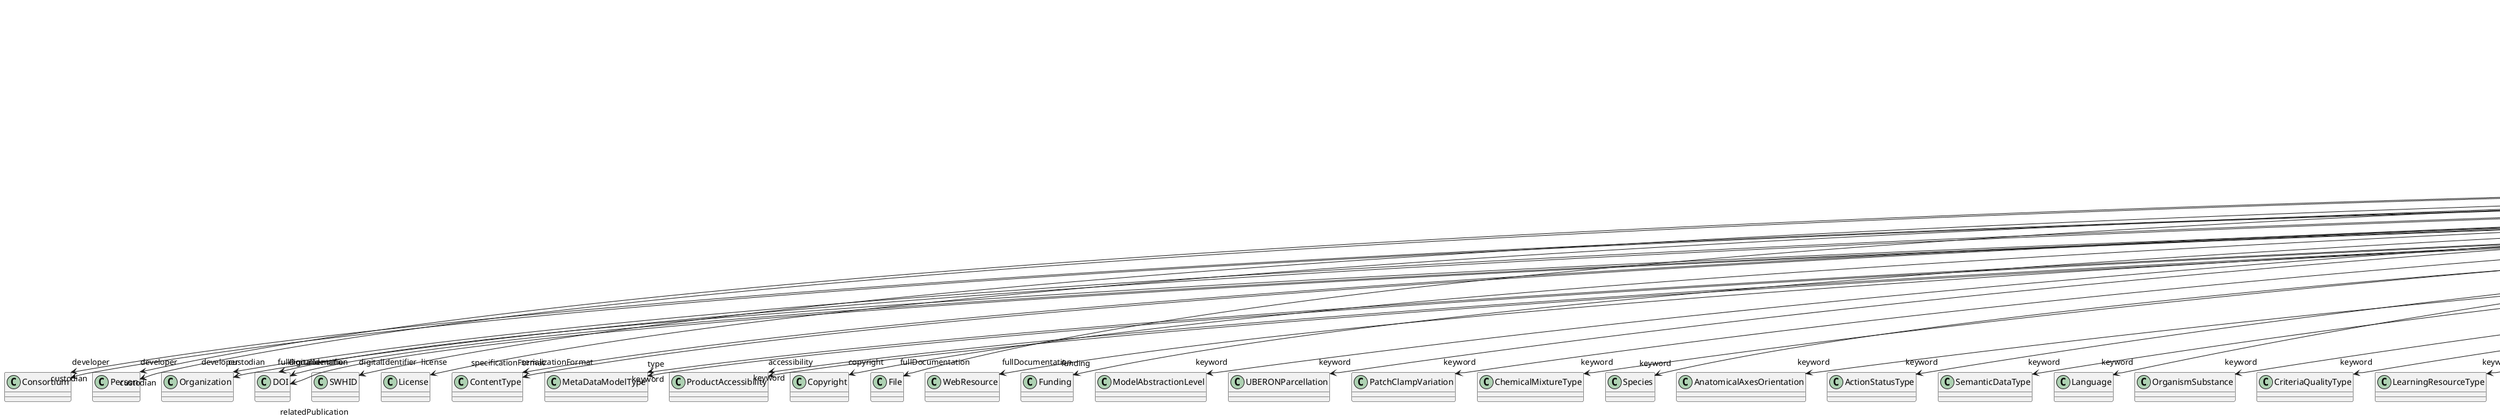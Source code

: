 @startuml
class MetaDataModelVersion {
+developer
+digitalIdentifier
+isAlternativeVersionOf
+isNewVersionOf
+license
+serializationFormat
+specificationFormat
+type
+accessibility
+copyright
+custodian
+description
+fullDocumentation
+fullName
+funding
+homepage
+howToCite
+keyword
+otherContribution
+relatedPublication
+releaseDate
+repository
+shortName
+supportChannel
+versionIdentifier
+versionInnovation

}
MetaDataModelVersion -d-> "developer" Consortium
MetaDataModelVersion -d-> "developer" Person
MetaDataModelVersion -d-> "developer" Organization
MetaDataModelVersion -d-> "digitalIdentifier" DOI
MetaDataModelVersion -d-> "digitalIdentifier" SWHID
MetaDataModelVersion -d-> "isAlternativeVersionOf" MetaDataModelVersion
MetaDataModelVersion -d-> "isNewVersionOf" MetaDataModelVersion
MetaDataModelVersion -d-> "license" License
MetaDataModelVersion -d-> "serializationFormat" ContentType
MetaDataModelVersion -d-> "specificationFormat" ContentType
MetaDataModelVersion -d-> "type" MetaDataModelType
MetaDataModelVersion -d-> "accessibility" ProductAccessibility
MetaDataModelVersion -d-> "copyright" Copyright
MetaDataModelVersion -d-> "custodian" Consortium
MetaDataModelVersion -d-> "custodian" Person
MetaDataModelVersion -d-> "custodian" Organization
MetaDataModelVersion -d-> "fullDocumentation" DOI
MetaDataModelVersion -d-> "fullDocumentation" File
MetaDataModelVersion -d-> "fullDocumentation" WebResource
MetaDataModelVersion -d-> "funding" Funding
MetaDataModelVersion -d-> "keyword" ModelAbstractionLevel
MetaDataModelVersion -d-> "keyword" UBERONParcellation
MetaDataModelVersion -d-> "keyword" PatchClampVariation
MetaDataModelVersion -d-> "keyword" ChemicalMixtureType
MetaDataModelVersion -d-> "keyword" Species
MetaDataModelVersion -d-> "keyword" AnatomicalAxesOrientation
MetaDataModelVersion -d-> "keyword" ActionStatusType
MetaDataModelVersion -d-> "keyword" SemanticDataType
MetaDataModelVersion -d-> "keyword" Language
MetaDataModelVersion -d-> "keyword" OrganismSubstance
MetaDataModelVersion -d-> "keyword" CriteriaQualityType
MetaDataModelVersion -d-> "keyword" LearningResourceType
MetaDataModelVersion -d-> "keyword" Laterality
MetaDataModelVersion -d-> "keyword" Service
MetaDataModelVersion -d-> "keyword" ProductAccessibility
MetaDataModelVersion -d-> "keyword" BiologicalSex
MetaDataModelVersion -d-> "keyword" OrganismSystem
MetaDataModelVersion -d-> "keyword" EthicsAssessment
MetaDataModelVersion -d-> "keyword" AgeCategory
MetaDataModelVersion -d-> "keyword" AuditoryStimulusType
MetaDataModelVersion -d-> "keyword" BiologicalOrder
MetaDataModelVersion -d-> "keyword" Organ
MetaDataModelVersion -d-> "keyword" OlfactoryStimulusType
MetaDataModelVersion -d-> "keyword" ModelScope
MetaDataModelVersion -d-> "keyword" SoftwareFeature
MetaDataModelVersion -d-> "keyword" AnnotationType
MetaDataModelVersion -d-> "keyword" SubcellularEntity
MetaDataModelVersion -d-> "keyword" OperatingDevice
MetaDataModelVersion -d-> "keyword" AnatomicalIdentificationType
MetaDataModelVersion -d-> "keyword" StimulationTechnique
MetaDataModelVersion -d-> "keyword" FileBundleGrouping
MetaDataModelVersion -d-> "keyword" Colormap
MetaDataModelVersion -d-> "keyword" GustatoryStimulusType
MetaDataModelVersion -d-> "keyword" ProgrammingLanguage
MetaDataModelVersion -d-> "keyword" DeviceType
MetaDataModelVersion -d-> "keyword" DiseaseModel
MetaDataModelVersion -d-> "keyword" OpticalStimulusType
MetaDataModelVersion -d-> "keyword" FileUsageRole
MetaDataModelVersion -d-> "keyword" AnatomicalPlane
MetaDataModelVersion -d-> "keyword" AtlasType
MetaDataModelVersion -d-> "keyword" CellCultureType
MetaDataModelVersion -d-> "keyword" Terminology
MetaDataModelVersion -d-> "keyword" CranialWindowConstructionType
MetaDataModelVersion -d-> "keyword" AnalysisTechnique
MetaDataModelVersion -d-> "keyword" CranialWindowReinforcementType
MetaDataModelVersion -d-> "keyword" EducationalLevel
MetaDataModelVersion -d-> "keyword" VisualStimulusType
MetaDataModelVersion -d-> "keyword" SubjectAttribute
MetaDataModelVersion -d-> "keyword" AnnotationCriteriaType
MetaDataModelVersion -d-> "keyword" DataType
MetaDataModelVersion -d-> "keyword" TissueSampleType
MetaDataModelVersion -d-> "keyword" UnitOfMeasurement
MetaDataModelVersion -d-> "keyword" SoftwareApplicationCategory
MetaDataModelVersion -d-> "keyword" MolecularEntity
MetaDataModelVersion -d-> "keyword" TactileStimulusType
MetaDataModelVersion -d-> "keyword" BreedingType
MetaDataModelVersion -d-> "keyword" CellType
MetaDataModelVersion -d-> "keyword" StimulationApproach
MetaDataModelVersion -d-> "keyword" TermSuggestion
MetaDataModelVersion -d-> "keyword" MetaDataModelType
MetaDataModelVersion -d-> "keyword" PreparationType
MetaDataModelVersion -d-> "keyword" FileRepositoryType
MetaDataModelVersion -d-> "keyword" Handedness
MetaDataModelVersion -d-> "keyword" SetupType
MetaDataModelVersion -d-> "keyword" OperatingSystem
MetaDataModelVersion -d-> "keyword" Disease
MetaDataModelVersion -d-> "keyword" DifferenceMeasure
MetaDataModelVersion -d-> "keyword" MeasuredQuantity
MetaDataModelVersion -d-> "keyword" QualitativeOverlap
MetaDataModelVersion -d-> "keyword" TypeOfUncertainty
MetaDataModelVersion -d-> "keyword" GeneticStrainType
MetaDataModelVersion -d-> "keyword" ContributionType
MetaDataModelVersion -d-> "keyword" Technique
MetaDataModelVersion -d-> "keyword" ExperimentalApproach
MetaDataModelVersion -d-> "keyword" TissueSampleAttribute
MetaDataModelVersion -d-> "keyword" ElectricalStimulusType
MetaDataModelVersion -d-> "otherContribution" Contribution
MetaDataModelVersion -d-> "relatedPublication" ScholarlyArticle
MetaDataModelVersion -d-> "relatedPublication" Chapter
MetaDataModelVersion -d-> "relatedPublication" Book
MetaDataModelVersion -d-> "relatedPublication" ISSN
MetaDataModelVersion -d-> "relatedPublication" HANDLE
MetaDataModelVersion -d-> "relatedPublication" ISBN
MetaDataModelVersion -d-> "relatedPublication" DOI
MetaDataModelVersion -d-> "repository" FileRepository

@enduml